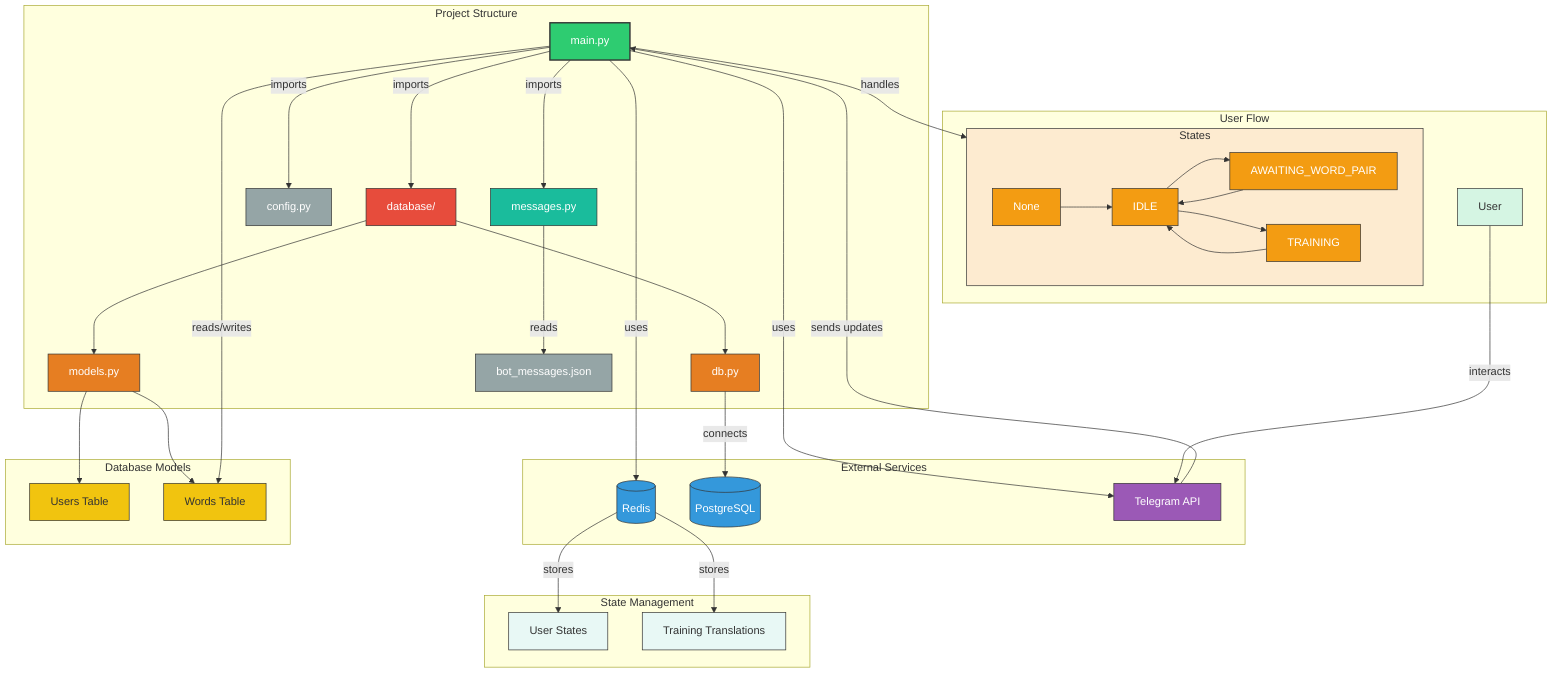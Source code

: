 graph TD
    subgraph Project Structure
        M[main.py] --> |imports| D[database/]
        M --> |imports| C[config.py]
        M --> |imports| MSG[messages.py]
        
        D --> Models[models.py]
        D --> DB[db.py]
        
        MSG --> |reads| J[bot_messages.json]
    end

    subgraph External Services
        M --> |uses| R[(Redis)]
        DB --> |connects| P[(PostgreSQL)]
        M --> |uses| T[Telegram API]
    end

    subgraph Database Models
        Models --> Users[Users Table]
        Models --> Words[Words Table]
    end

    subgraph State Management
        R --> |stores| S1[User States]
        R --> |stores| S2[Training Translations]
    end

    subgraph User Flow
        U[User] --> |interacts| T
        T --> |sends updates| M
        M --> |handles| States
        M --> |reads/writes| Words
    end

    subgraph States
        direction LR
        None --> IDLE
        IDLE --> AWAITING_WORD_PAIR
        IDLE --> TRAINING
        AWAITING_WORD_PAIR --> IDLE
        TRAINING --> IDLE
    end

    style M fill:#2ecc71,stroke:#333,stroke-width:2px,color:#fff
    style R fill:#3498db,stroke:#333,color:#fff
    style P fill:#3498db,stroke:#333,color:#fff
    style T fill:#9b59b6,stroke:#333,color:#fff
    style D fill:#e74c3c,stroke:#333,color:#fff
    style Models fill:#e67e22,stroke:#333,color:#fff
    style DB fill:#e67e22,stroke:#333,color:#fff
    style MSG fill:#1abc9c,stroke:#333,color:#fff
    style C fill:#95a5a6,stroke:#333,color:#fff
    style J fill:#95a5a6,stroke:#333,color:#fff
    style Users fill:#f1c40f,stroke:#333
    style Words fill:#f1c40f,stroke:#333
    style S1 fill:#e8f8f5,stroke:#333
    style S2 fill:#e8f8f5,stroke:#333
    style U fill:#d5f5e3,stroke:#333
    style States fill:#fdebd0,stroke:#333

    classDef stateClass fill:#f39c12,stroke:#333,color:#fff
    class IDLE,AWAITING_WORD_PAIR,TRAINING,None stateClass
